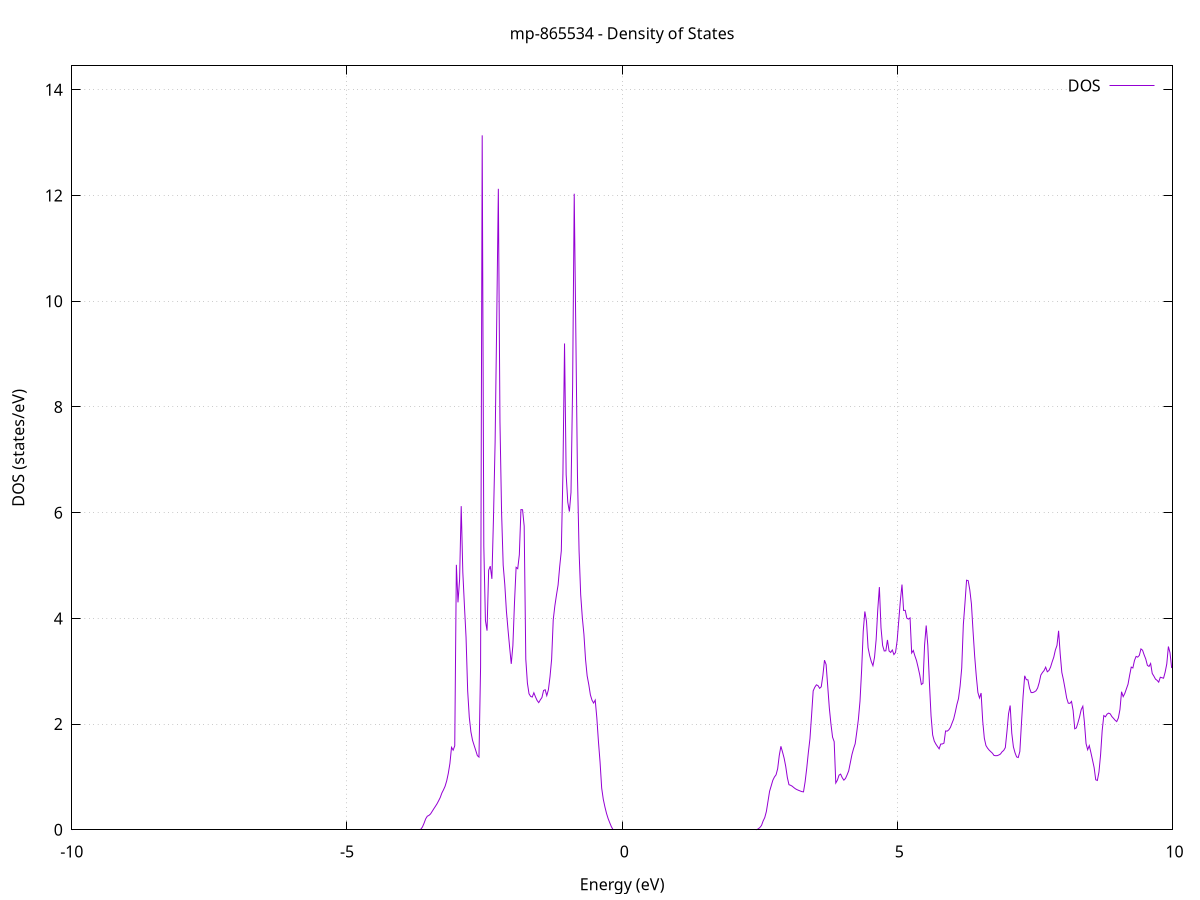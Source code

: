 set title 'mp-865534 - Density of States'
set xlabel 'Energy (eV)'
set ylabel 'DOS (states/eV)'
set grid
set xrange [-10:10]
set yrange [0:14.454]
set xzeroaxis lt -1
set terminal png size 800,600
set output 'mp-865534_dos_gnuplot.png'
plot '-' using 1:2 with lines title 'DOS'
-43.262300 0.000000
-43.233000 0.000000
-43.203600 0.000000
-43.174300 0.000000
-43.145000 0.000000
-43.115600 0.000000
-43.086300 0.000000
-43.056900 0.000000
-43.027600 0.000000
-42.998300 0.000000
-42.968900 0.000000
-42.939600 0.000000
-42.910300 0.000000
-42.880900 0.000000
-42.851600 0.000000
-42.822300 0.000000
-42.792900 0.000000
-42.763600 0.000000
-42.734200 0.000000
-42.704900 0.000000
-42.675600 0.000000
-42.646200 0.000000
-42.616900 0.000000
-42.587600 0.000000
-42.558200 0.000000
-42.528900 0.000000
-42.499500 0.000000
-42.470200 0.000000
-42.440900 0.000000
-42.411500 0.000000
-42.382200 0.000000
-42.352900 0.000000
-42.323500 0.000000
-42.294200 0.000000
-42.264900 0.000000
-42.235500 0.000000
-42.206200 0.000000
-42.176800 0.000000
-42.147500 0.000000
-42.118200 0.000000
-42.088800 0.000000
-42.059500 0.000000
-42.030200 0.000000
-42.000800 0.000000
-41.971500 0.000000
-41.942100 0.000000
-41.912800 0.000000
-41.883500 0.000000
-41.854100 0.000000
-41.824800 0.000000
-41.795500 0.000000
-41.766100 0.000000
-41.736800 0.000000
-41.707500 0.000000
-41.678100 0.000000
-41.648800 0.000000
-41.619400 0.000000
-41.590100 0.000000
-41.560800 0.000000
-41.531400 0.000000
-41.502100 0.000000
-41.472800 0.000000
-41.443400 0.000000
-41.414100 0.000000
-41.384800 0.000000
-41.355400 0.000000
-41.326100 0.000000
-41.296700 0.000000
-41.267400 0.000000
-41.238100 0.000000
-41.208700 0.000000
-41.179400 0.000000
-41.150100 0.000000
-41.120700 0.000000
-41.091400 0.000000
-41.062000 0.000000
-41.032700 0.000000
-41.003400 0.000000
-40.974000 0.000000
-40.944700 0.000000
-40.915400 0.000000
-40.886000 0.000000
-40.856700 0.000000
-40.827400 0.000000
-40.798000 0.000000
-40.768700 0.000000
-40.739300 0.000000
-40.710000 0.000000
-40.680700 0.000000
-40.651300 0.000000
-40.622000 0.000000
-40.592700 121.526800
-40.563300 0.000000
-40.534000 0.000000
-40.504600 0.000000
-40.475300 0.000000
-40.446000 0.000000
-40.416600 0.000000
-40.387300 0.000000
-40.358000 0.000000
-40.328600 0.000000
-40.299300 0.000000
-40.270000 0.000000
-40.240600 0.000000
-40.211300 0.000000
-40.181900 0.000000
-40.152600 0.000000
-40.123300 0.000000
-40.093900 0.000000
-40.064600 0.000000
-40.035300 0.000000
-40.005900 0.000000
-39.976600 0.000000
-39.947200 0.000000
-39.917900 0.000000
-39.888600 0.000000
-39.859200 0.000000
-39.829900 0.000000
-39.800600 0.000000
-39.771200 0.000000
-39.741900 0.000000
-39.712600 0.000000
-39.683200 0.000000
-39.653900 0.000000
-39.624500 0.000000
-39.595200 0.000000
-39.565900 0.000000
-39.536500 0.000000
-39.507200 0.000000
-39.477900 0.000000
-39.448500 0.000000
-39.419200 0.000000
-39.389800 0.000000
-39.360500 0.000000
-39.331200 0.000000
-39.301800 0.000000
-39.272500 0.000000
-39.243200 0.000000
-39.213800 0.000000
-39.184500 0.000000
-39.155200 0.000000
-39.125800 0.000000
-39.096500 0.000000
-39.067100 0.000000
-39.037800 0.000000
-39.008500 0.000000
-38.979100 0.000000
-38.949800 0.000000
-38.920500 0.000000
-38.891100 0.000000
-38.861800 0.000000
-38.832400 0.000000
-38.803100 0.000000
-38.773800 0.000000
-38.744400 0.000000
-38.715100 0.000000
-38.685800 0.000000
-38.656400 0.000000
-38.627100 0.000000
-38.597800 0.000000
-38.568400 0.000000
-38.539100 0.000000
-38.509700 0.000000
-38.480400 0.000000
-38.451100 0.000000
-38.421700 0.000000
-38.392400 0.000000
-38.363100 0.000000
-38.333700 0.000000
-38.304400 0.000000
-38.275000 0.000000
-38.245700 0.000000
-38.216400 0.000000
-38.187000 0.000000
-38.157700 0.000000
-38.128400 0.000000
-38.099000 0.000000
-38.069700 0.000000
-38.040400 0.000000
-38.011000 0.000000
-37.981700 0.000000
-37.952300 0.000000
-37.923000 0.000000
-37.893700 0.000000
-37.864300 0.000000
-37.835000 0.000000
-37.805700 0.000000
-37.776300 0.000000
-37.747000 0.000000
-37.717700 0.000000
-37.688300 0.000000
-37.659000 0.000000
-37.629600 0.000000
-37.600300 0.000000
-37.571000 0.000000
-37.541600 0.000000
-37.512300 0.000000
-37.483000 0.000000
-37.453600 0.000000
-37.424300 0.000000
-37.394900 0.000000
-37.365600 0.000000
-37.336300 0.000000
-37.306900 0.000000
-37.277600 0.000000
-37.248300 0.000000
-37.218900 0.000000
-37.189600 0.000000
-37.160300 0.000000
-37.130900 0.000000
-37.101600 0.000000
-37.072200 0.000000
-37.042900 0.000000
-37.013600 0.000000
-36.984200 0.000000
-36.954900 0.000000
-36.925600 0.000000
-36.896200 0.000000
-36.866900 0.000000
-36.837500 0.000000
-36.808200 0.000000
-36.778900 0.000000
-36.749500 0.000000
-36.720200 0.000000
-36.690900 0.000000
-36.661500 0.000000
-36.632200 0.000000
-36.602900 0.000000
-36.573500 0.000000
-36.544200 0.000000
-36.514800 0.000000
-36.485500 0.000000
-36.456200 0.000000
-36.426800 0.000000
-36.397500 0.000000
-36.368200 0.000000
-36.338800 0.000000
-36.309500 0.000000
-36.280100 0.000000
-36.250800 0.000000
-36.221500 0.000000
-36.192100 0.000000
-36.162800 0.000000
-36.133500 0.000000
-36.104100 0.000000
-36.074800 0.000000
-36.045500 0.000000
-36.016100 0.000000
-35.986800 0.000000
-35.957400 0.000000
-35.928100 0.000000
-35.898800 0.000000
-35.869400 0.000000
-35.840100 0.000000
-35.810800 0.000000
-35.781400 0.000000
-35.752100 0.000000
-35.722700 0.000000
-35.693400 0.000000
-35.664100 0.000000
-35.634700 0.000000
-35.605400 0.000000
-35.576100 0.000000
-35.546700 0.000000
-35.517400 0.000000
-35.488100 0.000000
-35.458700 0.000000
-35.429400 0.000000
-35.400000 0.000000
-35.370700 0.000000
-35.341400 0.000000
-35.312000 0.000000
-35.282700 0.000000
-35.253400 0.000000
-35.224000 0.000000
-35.194700 0.000000
-35.165300 0.000000
-35.136000 0.000000
-35.106700 0.000000
-35.077300 0.000000
-35.048000 0.000000
-35.018700 0.000000
-34.989300 0.000000
-34.960000 0.000000
-34.930700 0.000000
-34.901300 0.000000
-34.872000 0.000000
-34.842600 0.000000
-34.813300 0.000000
-34.784000 0.000000
-34.754600 0.000000
-34.725300 0.000000
-34.696000 0.000000
-34.666600 0.000000
-34.637300 0.000000
-34.608000 0.000000
-34.578600 0.000000
-34.549300 0.000000
-34.519900 0.000000
-34.490600 0.000000
-34.461300 0.000000
-34.431900 0.000000
-34.402600 0.000000
-34.373300 0.000000
-34.343900 0.000000
-34.314600 0.000000
-34.285200 0.000000
-34.255900 0.000000
-34.226600 0.000000
-34.197200 0.000000
-34.167900 0.000000
-34.138600 0.000000
-34.109200 0.000000
-34.079900 0.000000
-34.050600 0.000000
-34.021200 0.000000
-33.991900 0.000000
-33.962500 0.000000
-33.933200 0.000000
-33.903900 0.000000
-33.874500 0.000000
-33.845200 0.000000
-33.815900 0.000000
-33.786500 0.000000
-33.757200 0.000000
-33.727800 0.000000
-33.698500 0.000000
-33.669200 0.000000
-33.639800 0.000000
-33.610500 0.000000
-33.581200 0.000000
-33.551800 0.000000
-33.522500 0.000000
-33.493200 0.000000
-33.463800 0.000000
-33.434500 0.000000
-33.405100 0.000000
-33.375800 0.000000
-33.346500 0.000000
-33.317100 0.000000
-33.287800 0.000000
-33.258500 0.000000
-33.229100 0.000000
-33.199800 0.000000
-33.170400 0.000000
-33.141100 0.000000
-33.111800 0.000000
-33.082400 0.000000
-33.053100 0.000000
-33.023800 0.000000
-32.994400 0.000000
-32.965100 0.000000
-32.935800 0.000000
-32.906400 0.000000
-32.877100 0.000000
-32.847700 0.000000
-32.818400 0.000000
-32.789100 0.000000
-32.759700 0.000000
-32.730400 0.000000
-32.701100 0.000000
-32.671700 0.000000
-32.642400 0.000000
-32.613000 0.000000
-32.583700 0.000000
-32.554400 0.000000
-32.525000 0.000000
-32.495700 0.000000
-32.466400 0.000000
-32.437000 0.000000
-32.407700 0.000000
-32.378400 0.000000
-32.349000 0.000000
-32.319700 0.000000
-32.290300 0.000000
-32.261000 0.000000
-32.231700 0.000000
-32.202300 0.000000
-32.173000 0.000000
-32.143700 0.000000
-32.114300 0.000000
-32.085000 0.000000
-32.055600 0.000000
-32.026300 0.000000
-31.997000 0.000000
-31.967600 0.000000
-31.938300 0.000000
-31.909000 0.000000
-31.879600 0.000000
-31.850300 0.000000
-31.821000 0.000000
-31.791600 0.000000
-31.762300 0.000000
-31.732900 0.000000
-31.703600 0.000000
-31.674300 0.000000
-31.644900 0.000000
-31.615600 0.000000
-31.586300 0.000000
-31.556900 0.000000
-31.527600 0.000000
-31.498200 0.000000
-31.468900 0.000000
-31.439600 0.000000
-31.410200 0.000000
-31.380900 0.000000
-31.351600 0.000000
-31.322200 0.000000
-31.292900 0.000000
-31.263600 0.000000
-31.234200 0.000000
-31.204900 0.000000
-31.175500 0.000000
-31.146200 0.000000
-31.116900 0.000000
-31.087500 0.000000
-31.058200 0.000000
-31.028900 0.000000
-30.999500 0.000000
-30.970200 0.000000
-30.940900 0.000000
-30.911500 0.000000
-30.882200 0.000000
-30.852800 0.000000
-30.823500 0.000000
-30.794200 0.000000
-30.764800 0.000000
-30.735500 0.000000
-30.706200 0.000000
-30.676800 0.000000
-30.647500 0.000000
-30.618100 0.000000
-30.588800 0.000000
-30.559500 0.000000
-30.530100 0.000000
-30.500800 0.000000
-30.471500 0.000000
-30.442100 0.000000
-30.412800 0.000000
-30.383500 0.000000
-30.354100 0.000000
-30.324800 0.000000
-30.295400 0.000000
-30.266100 0.000000
-30.236800 0.000000
-30.207400 0.000000
-30.178100 0.000000
-30.148800 0.000000
-30.119400 0.000000
-30.090100 0.000000
-30.060700 0.000000
-30.031400 0.000000
-30.002100 0.000000
-29.972700 0.000000
-29.943400 0.000000
-29.914100 0.000000
-29.884700 0.000000
-29.855400 0.000000
-29.826100 0.000000
-29.796700 0.000000
-29.767400 0.000000
-29.738000 0.000000
-29.708700 0.000000
-29.679400 0.000000
-29.650000 0.000000
-29.620700 0.000000
-29.591400 0.000000
-29.562000 0.000000
-29.532700 0.000000
-29.503300 0.000000
-29.474000 0.000000
-29.444700 0.000000
-29.415300 0.000000
-29.386000 0.000000
-29.356700 0.000000
-29.327300 0.000000
-29.298000 0.000000
-29.268700 0.000000
-29.239300 0.000000
-29.210000 0.000000
-29.180600 0.000000
-29.151300 0.000000
-29.122000 0.000000
-29.092600 0.000000
-29.063300 0.000000
-29.034000 0.000000
-29.004600 0.000000
-28.975300 0.000000
-28.945900 0.000000
-28.916600 0.000000
-28.887300 0.000000
-28.857900 0.000000
-28.828600 0.000000
-28.799300 0.000000
-28.769900 0.000000
-28.740600 0.000000
-28.711300 0.000000
-28.681900 0.000000
-28.652600 0.000000
-28.623200 0.000000
-28.593900 0.000000
-28.564600 0.000000
-28.535200 0.000000
-28.505900 0.000000
-28.476600 0.000000
-28.447200 0.000000
-28.417900 0.000000
-28.388500 0.000000
-28.359200 0.000000
-28.329900 0.000000
-28.300500 0.000000
-28.271200 0.000000
-28.241900 0.000000
-28.212500 0.000000
-28.183200 0.000000
-28.153900 0.000000
-28.124500 0.000000
-28.095200 0.000000
-28.065800 0.000000
-28.036500 0.000000
-28.007200 0.000000
-27.977800 0.000000
-27.948500 0.000000
-27.919200 0.000000
-27.889800 0.000000
-27.860500 0.000000
-27.831200 0.000000
-27.801800 0.000000
-27.772500 0.000000
-27.743100 0.000000
-27.713800 0.000000
-27.684500 0.000000
-27.655100 0.000000
-27.625800 0.000000
-27.596500 0.000000
-27.567100 0.000000
-27.537800 0.000000
-27.508400 0.000000
-27.479100 0.000000
-27.449800 0.000000
-27.420400 0.000000
-27.391100 0.000000
-27.361800 0.000000
-27.332400 0.000000
-27.303100 0.000000
-27.273800 0.000000
-27.244400 0.000000
-27.215100 0.000000
-27.185700 0.000000
-27.156400 0.000000
-27.127100 0.000000
-27.097700 0.000000
-27.068400 0.000000
-27.039100 0.000000
-27.009700 0.000000
-26.980400 0.000000
-26.951000 0.000000
-26.921700 0.000000
-26.892400 0.000000
-26.863000 0.000000
-26.833700 0.000000
-26.804400 0.000000
-26.775000 0.000000
-26.745700 0.000000
-26.716400 0.000000
-26.687000 0.000000
-26.657700 0.000000
-26.628300 0.000000
-26.599000 0.000000
-26.569700 0.000000
-26.540300 0.000000
-26.511000 0.000000
-26.481700 0.000000
-26.452300 0.000000
-26.423000 0.000000
-26.393600 0.000000
-26.364300 0.000000
-26.335000 0.000000
-26.305600 0.000000
-26.276300 0.000000
-26.247000 0.000000
-26.217600 0.000000
-26.188300 0.000000
-26.159000 0.000000
-26.129600 0.000000
-26.100300 0.000000
-26.070900 0.000000
-26.041600 0.000000
-26.012300 0.000000
-25.982900 0.000000
-25.953600 0.000000
-25.924300 0.000000
-25.894900 0.000000
-25.865600 0.000000
-25.836200 0.000000
-25.806900 0.000000
-25.777600 0.000000
-25.748200 0.000000
-25.718900 0.000000
-25.689600 0.000000
-25.660200 0.000000
-25.630900 0.000000
-25.601600 0.000000
-25.572200 0.000000
-25.542900 0.000000
-25.513500 0.000000
-25.484200 0.000000
-25.454900 0.000000
-25.425500 0.000000
-25.396200 0.000000
-25.366900 0.000000
-25.337500 0.000000
-25.308200 0.000000
-25.278800 0.000000
-25.249500 0.000000
-25.220200 0.000000
-25.190800 0.000000
-25.161500 0.000000
-25.132200 0.000000
-25.102800 0.000000
-25.073500 0.000000
-25.044200 0.000000
-25.014800 0.000000
-24.985500 0.000000
-24.956100 0.000000
-24.926800 0.000000
-24.897500 0.000000
-24.868100 0.000000
-24.838800 0.000000
-24.809500 0.000000
-24.780100 0.000000
-24.750800 0.000000
-24.721400 0.000000
-24.692100 0.000000
-24.662800 0.000000
-24.633400 0.000000
-24.604100 0.000000
-24.574800 0.000000
-24.545400 0.000000
-24.516100 0.000000
-24.486800 0.000000
-24.457400 0.000000
-24.428100 0.000000
-24.398700 0.000000
-24.369400 0.000000
-24.340100 0.000000
-24.310700 0.000000
-24.281400 0.000000
-24.252100 0.000000
-24.222700 0.000000
-24.193400 0.000000
-24.164100 0.000000
-24.134700 0.000000
-24.105400 0.000000
-24.076000 0.000000
-24.046700 0.000000
-24.017400 0.000000
-23.988000 0.000000
-23.958700 0.000000
-23.929400 0.000000
-23.900000 0.000000
-23.870700 0.000000
-23.841300 0.000000
-23.812000 0.000000
-23.782700 0.000000
-23.753300 0.000000
-23.724000 0.000000
-23.694700 0.000000
-23.665300 0.000000
-23.636000 0.000000
-23.606700 0.000000
-23.577300 0.000000
-23.548000 0.000000
-23.518600 0.000000
-23.489300 0.000000
-23.460000 0.000000
-23.430600 0.000000
-23.401300 0.000000
-23.372000 0.000000
-23.342600 0.000000
-23.313300 0.000000
-23.283900 0.000000
-23.254600 0.000000
-23.225300 0.000000
-23.195900 0.000000
-23.166600 0.000000
-23.137300 0.000000
-23.107900 0.000000
-23.078600 0.000000
-23.049300 0.000000
-23.019900 0.000000
-22.990600 0.000000
-22.961200 0.000000
-22.931900 0.000000
-22.902600 0.000000
-22.873200 0.000000
-22.843900 0.000000
-22.814600 0.000000
-22.785200 0.000000
-22.755900 0.000000
-22.726500 0.000000
-22.697200 0.000000
-22.667900 0.000000
-22.638500 0.000000
-22.609200 0.000000
-22.579900 0.000000
-22.550500 0.000000
-22.521200 0.000000
-22.491900 0.000000
-22.462500 0.000000
-22.433200 0.000000
-22.403800 0.000000
-22.374500 0.000000
-22.345200 0.000000
-22.315800 0.000000
-22.286500 0.000000
-22.257200 0.000000
-22.227800 0.000000
-22.198500 0.000000
-22.169100 0.000000
-22.139800 0.000000
-22.110500 0.000000
-22.081100 0.000000
-22.051800 0.000000
-22.022500 0.000000
-21.993100 0.000000
-21.963800 0.000000
-21.934500 0.000000
-21.905100 0.000000
-21.875800 0.000000
-21.846400 0.000000
-21.817100 0.000000
-21.787800 0.000000
-21.758400 0.000000
-21.729100 0.000000
-21.699800 0.000000
-21.670400 0.000000
-21.641100 0.000000
-21.611700 0.000000
-21.582400 0.000000
-21.553100 0.000000
-21.523700 0.000000
-21.494400 0.000000
-21.465100 0.000000
-21.435700 0.000000
-21.406400 0.000000
-21.377100 0.000000
-21.347700 0.000000
-21.318400 0.000000
-21.289000 0.000000
-21.259700 0.000000
-21.230400 0.000000
-21.201000 0.000000
-21.171700 0.000000
-21.142400 0.000000
-21.113000 0.000000
-21.083700 0.000000
-21.054300 0.000000
-21.025000 0.000000
-20.995700 0.000000
-20.966300 0.000000
-20.937000 0.000000
-20.907700 0.000000
-20.878300 74.607200
-20.849000 0.000000
-20.819700 0.000000
-20.790300 0.000000
-20.761000 0.000000
-20.731600 28.051600
-20.702300 33.209500
-20.673000 5.902500
-20.643600 5.902600
-20.614300 4.792500
-20.585000 4.792600
-20.555600 4.997900
-20.526300 4.997900
-20.497000 6.943000
-20.467600 6.942900
-20.438300 0.000000
-20.408900 0.000000
-20.379600 0.000000
-20.350300 0.000000
-20.320900 0.000000
-20.291600 0.000000
-20.262300 0.000000
-20.232900 0.000000
-20.203600 0.000000
-20.174200 0.000000
-20.144900 0.000000
-20.115600 0.000000
-20.086200 0.000000
-20.056900 0.000000
-20.027600 0.000000
-19.998200 0.000000
-19.968900 0.000000
-19.939600 0.000000
-19.910200 0.000000
-19.880900 0.000000
-19.851500 0.000000
-19.822200 0.000000
-19.792900 0.000000
-19.763500 0.000000
-19.734200 0.000000
-19.704900 0.000000
-19.675500 0.000000
-19.646200 0.000000
-19.616800 0.000000
-19.587500 0.000000
-19.558200 0.000000
-19.528800 0.000000
-19.499500 0.000000
-19.470200 0.000000
-19.440800 0.000000
-19.411500 0.000000
-19.382200 0.000000
-19.352800 0.000000
-19.323500 0.000000
-19.294100 0.000000
-19.264800 0.000000
-19.235500 0.000000
-19.206100 0.000000
-19.176800 0.000000
-19.147500 0.000000
-19.118100 0.000000
-19.088800 0.000000
-19.059400 0.000000
-19.030100 0.000000
-19.000800 0.000000
-18.971400 0.000000
-18.942100 0.000000
-18.912800 0.000000
-18.883400 0.000000
-18.854100 0.000000
-18.824800 0.000000
-18.795400 0.000000
-18.766100 0.000000
-18.736700 0.000000
-18.707400 0.000000
-18.678100 0.000000
-18.648700 0.000000
-18.619400 0.000000
-18.590100 0.000000
-18.560700 0.000000
-18.531400 0.000000
-18.502000 0.000000
-18.472700 0.000000
-18.443400 0.000000
-18.414000 0.000000
-18.384700 0.000000
-18.355400 0.000000
-18.326000 0.000000
-18.296700 0.000000
-18.267400 0.000000
-18.238000 0.000000
-18.208700 0.000000
-18.179300 0.000000
-18.150000 0.000000
-18.120700 0.000000
-18.091300 0.000000
-18.062000 0.000000
-18.032700 0.000000
-18.003300 0.000000
-17.974000 0.000000
-17.944600 0.000000
-17.915300 0.000000
-17.886000 0.000000
-17.856600 0.000000
-17.827300 0.000000
-17.798000 0.000000
-17.768600 0.000000
-17.739300 0.000000
-17.710000 0.000000
-17.680600 0.000000
-17.651300 0.000000
-17.621900 0.000000
-17.592600 0.000000
-17.563300 0.000000
-17.533900 0.000000
-17.504600 0.000000
-17.475300 0.000000
-17.445900 0.000000
-17.416600 0.000000
-17.387300 0.000000
-17.357900 0.000000
-17.328600 0.000000
-17.299200 0.000000
-17.269900 0.000000
-17.240600 0.000000
-17.211200 0.000000
-17.181900 0.000000
-17.152600 0.000000
-17.123200 0.000000
-17.093900 0.000000
-17.064500 0.000000
-17.035200 0.000000
-17.005900 0.000000
-16.976500 0.000000
-16.947200 0.000000
-16.917900 0.000000
-16.888500 0.000000
-16.859200 0.000000
-16.829900 0.000000
-16.800500 0.000000
-16.771200 0.000000
-16.741800 0.000000
-16.712500 0.000000
-16.683200 0.000000
-16.653800 0.000000
-16.624500 0.000000
-16.595200 0.000000
-16.565800 0.000000
-16.536500 0.000000
-16.507100 0.000000
-16.477800 0.000000
-16.448500 0.000000
-16.419100 0.000000
-16.389800 0.000000
-16.360500 0.000000
-16.331100 0.000000
-16.301800 0.000000
-16.272500 0.000000
-16.243100 0.000000
-16.213800 0.000000
-16.184400 0.000000
-16.155100 0.000000
-16.125800 0.000000
-16.096400 0.000000
-16.067100 0.000000
-16.037800 0.000000
-16.008400 0.000000
-15.979100 0.000000
-15.949700 0.000000
-15.920400 0.000000
-15.891100 0.000000
-15.861700 0.000000
-15.832400 0.000000
-15.803100 0.000000
-15.773700 0.000000
-15.744400 0.000000
-15.715100 0.000000
-15.685700 0.000000
-15.656400 0.000000
-15.627000 0.000000
-15.597700 0.000000
-15.568400 0.000000
-15.539000 0.000000
-15.509700 0.000000
-15.480400 0.000000
-15.451000 0.000000
-15.421700 0.000000
-15.392300 0.000000
-15.363000 0.000000
-15.333700 0.000000
-15.304300 0.000000
-15.275000 0.000000
-15.245700 0.000000
-15.216300 0.000000
-15.187000 0.000000
-15.157700 0.000000
-15.128300 0.000000
-15.099000 0.000000
-15.069600 0.000000
-15.040300 0.000000
-15.011000 0.000000
-14.981600 0.000000
-14.952300 0.000000
-14.923000 0.000000
-14.893600 0.000000
-14.864300 0.000000
-14.834900 0.000000
-14.805600 0.000000
-14.776300 0.000000
-14.746900 0.000000
-14.717600 0.000000
-14.688300 0.000000
-14.658900 0.000000
-14.629600 0.000000
-14.600300 0.000000
-14.570900 0.000000
-14.541600 0.000000
-14.512200 0.000000
-14.482900 0.000000
-14.453600 0.000000
-14.424200 0.000000
-14.394900 0.000000
-14.365600 0.000000
-14.336200 0.000000
-14.306900 0.000000
-14.277500 0.000000
-14.248200 0.000000
-14.218900 0.000000
-14.189500 0.000000
-14.160200 0.000000
-14.130900 0.000000
-14.101500 0.000000
-14.072200 0.000000
-14.042900 0.000000
-14.013500 0.000000
-13.984200 0.000000
-13.954800 0.000000
-13.925500 0.000000
-13.896200 0.000000
-13.866800 0.000000
-13.837500 0.000000
-13.808200 0.000000
-13.778800 0.000000
-13.749500 0.000000
-13.720200 0.000000
-13.690800 0.023100
-13.661500 0.682400
-13.632100 0.950700
-13.602800 1.465500
-13.573500 1.931500
-13.544100 2.631800
-13.514800 3.891900
-13.485500 3.909700
-13.456100 4.026600
-13.426800 4.357600
-13.397400 4.753500
-13.368100 5.483800
-13.338800 5.412000
-13.309400 19.477300
-13.280100 29.177700
-13.250800 16.797600
-13.221400 7.354600
-13.192100 6.683800
-13.162800 7.441100
-13.133400 6.777100
-13.104100 0.000000
-13.074700 0.000000
-13.045400 0.000000
-13.016100 0.000000
-12.986700 0.000000
-12.957400 0.000000
-12.928100 0.000000
-12.898700 0.000000
-12.869400 0.000000
-12.840000 0.000000
-12.810700 0.000000
-12.781400 0.000000
-12.752000 0.000000
-12.722700 0.000000
-12.693400 0.000000
-12.664000 0.000000
-12.634700 0.000000
-12.605400 0.000000
-12.576000 0.000000
-12.546700 0.000000
-12.517300 0.000000
-12.488000 0.000000
-12.458700 0.000000
-12.429300 0.000000
-12.400000 0.000000
-12.370700 0.000000
-12.341300 0.000000
-12.312000 0.000000
-12.282600 0.000000
-12.253300 0.000000
-12.224000 0.000000
-12.194600 0.000000
-12.165300 0.000000
-12.136000 0.000000
-12.106600 0.000000
-12.077300 0.000000
-12.048000 0.000000
-12.018600 0.000000
-11.989300 0.000000
-11.959900 0.000000
-11.930600 0.000000
-11.901300 0.000000
-11.871900 0.000000
-11.842600 0.000000
-11.813300 0.000000
-11.783900 0.000000
-11.754600 0.000000
-11.725200 0.000000
-11.695900 0.000000
-11.666600 0.000000
-11.637200 0.000000
-11.607900 0.000000
-11.578600 0.000000
-11.549200 0.000000
-11.519900 0.000000
-11.490600 0.000000
-11.461200 0.000000
-11.431900 0.000000
-11.402500 0.000000
-11.373200 0.000000
-11.343900 0.000000
-11.314500 0.000000
-11.285200 0.000000
-11.255900 0.000000
-11.226500 0.000000
-11.197200 0.000000
-11.167800 0.000000
-11.138500 0.000000
-11.109200 0.000000
-11.079800 0.000000
-11.050500 0.000000
-11.021200 0.000000
-10.991800 0.000000
-10.962500 0.000000
-10.933200 0.000000
-10.903800 0.000000
-10.874500 0.000000
-10.845100 0.000000
-10.815800 0.000000
-10.786500 0.000000
-10.757100 0.000000
-10.727800 0.000000
-10.698500 0.000000
-10.669100 0.000000
-10.639800 0.000000
-10.610400 0.000000
-10.581100 0.000000
-10.551800 0.000000
-10.522400 0.000000
-10.493100 0.000000
-10.463800 0.000000
-10.434400 0.000000
-10.405100 0.000000
-10.375800 0.000000
-10.346400 0.000000
-10.317100 0.000000
-10.287700 0.000000
-10.258400 0.000000
-10.229100 0.000000
-10.199700 0.000000
-10.170400 0.000000
-10.141100 0.000000
-10.111700 0.000000
-10.082400 0.000000
-10.053100 0.000000
-10.023700 0.000000
-9.994400 0.000000
-9.965000 0.000000
-9.935700 0.000000
-9.906400 0.000000
-9.877000 0.000000
-9.847700 0.000000
-9.818400 0.000000
-9.789000 0.000000
-9.759700 0.000000
-9.730300 0.000000
-9.701000 0.000000
-9.671700 0.000000
-9.642300 0.000000
-9.613000 0.000000
-9.583700 0.000000
-9.554300 0.000000
-9.525000 0.000000
-9.495700 0.000000
-9.466300 0.000000
-9.437000 0.000000
-9.407600 0.000000
-9.378300 0.000000
-9.349000 0.000000
-9.319600 0.000000
-9.290300 0.000000
-9.261000 0.000000
-9.231600 0.000000
-9.202300 0.000000
-9.172900 0.000000
-9.143600 0.000000
-9.114300 0.000000
-9.084900 0.000000
-9.055600 0.000000
-9.026300 0.000000
-8.996900 0.000000
-8.967600 0.000000
-8.938300 0.000000
-8.908900 0.000000
-8.879600 0.000000
-8.850200 0.000000
-8.820900 0.000000
-8.791600 0.000000
-8.762200 0.000000
-8.732900 0.000000
-8.703600 0.000000
-8.674200 0.000000
-8.644900 0.000000
-8.615500 0.000000
-8.586200 0.000000
-8.556900 0.000000
-8.527500 0.000000
-8.498200 0.000000
-8.468900 0.000000
-8.439500 0.000000
-8.410200 0.000000
-8.380900 0.000000
-8.351500 0.000000
-8.322200 0.000000
-8.292800 0.000000
-8.263500 0.000000
-8.234200 0.000000
-8.204800 0.000000
-8.175500 0.000000
-8.146200 0.000000
-8.116800 0.000000
-8.087500 0.000000
-8.058100 0.000000
-8.028800 0.000000
-7.999500 0.000000
-7.970100 0.000000
-7.940800 0.000000
-7.911500 0.000000
-7.882100 0.000000
-7.852800 0.000000
-7.823500 0.000000
-7.794100 0.000000
-7.764800 0.000000
-7.735400 0.000000
-7.706100 0.000000
-7.676800 0.000000
-7.647400 0.000000
-7.618100 0.000000
-7.588800 0.000000
-7.559400 0.000000
-7.530100 0.000000
-7.500700 0.000000
-7.471400 0.000000
-7.442100 0.000000
-7.412700 0.000000
-7.383400 0.000000
-7.354100 0.000000
-7.324700 0.000000
-7.295400 0.000000
-7.266100 0.000000
-7.236700 0.000000
-7.207400 0.000000
-7.178000 0.000000
-7.148700 0.000000
-7.119400 0.000000
-7.090000 0.000000
-7.060700 0.000000
-7.031400 0.000000
-7.002000 0.000000
-6.972700 0.000000
-6.943400 0.000000
-6.914000 0.000000
-6.884700 0.000000
-6.855300 0.000000
-6.826000 0.000000
-6.796700 0.000000
-6.767300 0.000000
-6.738000 0.000000
-6.708700 0.000000
-6.679300 0.000000
-6.650000 0.000000
-6.620600 0.000000
-6.591300 0.000000
-6.562000 0.000000
-6.532600 0.000000
-6.503300 0.000000
-6.474000 0.000000
-6.444600 0.000000
-6.415300 0.000000
-6.386000 0.000000
-6.356600 0.000000
-6.327300 0.000000
-6.297900 0.000000
-6.268600 0.000000
-6.239300 0.000000
-6.209900 0.000000
-6.180600 0.000000
-6.151300 0.000000
-6.121900 0.000000
-6.092600 0.000000
-6.063200 0.000000
-6.033900 0.000000
-6.004600 0.000000
-5.975200 0.000000
-5.945900 0.000000
-5.916600 0.000000
-5.887200 0.000000
-5.857900 0.000000
-5.828600 0.000000
-5.799200 0.000000
-5.769900 0.000000
-5.740500 0.000000
-5.711200 0.000000
-5.681900 0.000000
-5.652500 0.000000
-5.623200 0.000000
-5.593900 0.000000
-5.564500 0.000000
-5.535200 0.000000
-5.505800 0.000000
-5.476500 0.000000
-5.447200 0.000000
-5.417800 0.000000
-5.388500 0.000000
-5.359200 0.000000
-5.329800 0.000000
-5.300500 0.000000
-5.271200 0.000000
-5.241800 0.000000
-5.212500 0.000000
-5.183100 0.000000
-5.153800 0.000000
-5.124500 0.000000
-5.095100 0.000000
-5.065800 0.000000
-5.036500 0.000000
-5.007100 0.000000
-4.977800 0.000000
-4.948400 0.000000
-4.919100 0.000000
-4.889800 0.000000
-4.860400 0.000000
-4.831100 0.000000
-4.801800 0.000000
-4.772400 0.000000
-4.743100 0.000000
-4.713800 0.000000
-4.684400 0.000000
-4.655100 0.000000
-4.625700 0.000000
-4.596400 0.000000
-4.567100 0.000000
-4.537700 0.000000
-4.508400 0.000000
-4.479100 0.000000
-4.449700 0.000000
-4.420400 0.000000
-4.391000 0.000000
-4.361700 0.000000
-4.332400 0.000000
-4.303000 0.000000
-4.273700 0.000000
-4.244400 0.000000
-4.215000 0.000000
-4.185700 0.000000
-4.156400 0.000000
-4.127000 0.000000
-4.097700 0.000000
-4.068300 0.000000
-4.039000 0.000000
-4.009700 0.000000
-3.980300 0.000000
-3.951000 0.000000
-3.921700 0.000000
-3.892300 0.000000
-3.863000 0.000000
-3.833600 0.000000
-3.804300 0.000000
-3.775000 0.000000
-3.745600 0.000000
-3.716300 0.000000
-3.687000 0.000000
-3.657600 0.009800
-3.628300 0.053700
-3.599000 0.124900
-3.569600 0.207500
-3.540300 0.256900
-3.510900 0.271900
-3.481600 0.299400
-3.452300 0.347600
-3.422900 0.396400
-3.393600 0.442700
-3.364300 0.490600
-3.334900 0.548500
-3.305600 0.610000
-3.276300 0.694100
-3.246900 0.754500
-3.217600 0.822300
-3.188200 0.924300
-3.158900 1.066800
-3.129600 1.254300
-3.100200 1.559900
-3.070900 1.506800
-3.041600 1.588800
-3.012200 5.013500
-2.982900 4.303100
-2.953500 4.737400
-2.924200 6.123600
-2.894900 4.871300
-2.865500 4.234500
-2.836200 3.639800
-2.806900 2.629700
-2.777500 2.130800
-2.748200 1.853500
-2.718900 1.695200
-2.689500 1.597200
-2.660200 1.502500
-2.630800 1.403100
-2.601500 1.375800
-2.572200 3.079800
-2.542800 13.139700
-2.513500 5.366700
-2.484200 3.959600
-2.454800 3.767600
-2.425500 4.912400
-2.396100 4.988100
-2.366800 4.747600
-2.337500 5.914700
-2.308100 7.336700
-2.278800 9.640400
-2.249500 12.127800
-2.220100 7.724100
-2.190800 6.009200
-2.161500 5.006800
-2.132100 4.637900
-2.102800 4.135100
-2.073400 3.781600
-2.044100 3.450400
-2.014800 3.139400
-1.985400 3.483900
-1.956100 4.295800
-1.926800 4.965600
-1.897400 4.940400
-1.868100 5.202700
-1.838700 6.058600
-1.809400 6.055400
-1.780100 5.746600
-1.750700 3.228400
-1.721400 2.774500
-1.692100 2.572900
-1.662700 2.523300
-1.633400 2.511600
-1.604100 2.592300
-1.574700 2.514700
-1.545400 2.447500
-1.516000 2.406000
-1.486700 2.457800
-1.457400 2.502700
-1.428000 2.635300
-1.398700 2.649900
-1.369400 2.538200
-1.340000 2.649200
-1.310700 2.896700
-1.281300 3.227600
-1.252000 3.973400
-1.222700 4.236900
-1.193300 4.442700
-1.164000 4.630600
-1.134700 4.979800
-1.105300 5.276900
-1.076000 6.747500
-1.046700 9.201200
-1.017300 6.719000
-0.988000 6.198600
-0.958600 6.021700
-0.929300 6.383300
-0.900000 8.373900
-0.870600 12.034900
-0.841300 9.384400
-0.812000 6.710700
-0.782600 5.275300
-0.753300 4.448700
-0.723900 4.017800
-0.694600 3.699100
-0.665300 3.224900
-0.635900 2.913000
-0.606600 2.749400
-0.577300 2.554400
-0.547900 2.452600
-0.518600 2.397900
-0.489300 2.454100
-0.459900 2.116300
-0.430600 1.668100
-0.401200 1.279400
-0.371900 0.789100
-0.342600 0.576900
-0.313200 0.433000
-0.283900 0.309400
-0.254600 0.211700
-0.225200 0.132800
-0.195900 0.058900
-0.166600 0.004700
-0.137200 0.000000
-0.107900 0.000000
-0.078500 0.000000
-0.049200 0.000000
-0.019900 0.000000
0.009500 0.000000
0.038800 0.000000
0.068100 0.000000
0.097500 0.000000
0.126800 0.000000
0.156200 0.000000
0.185500 0.000000
0.214800 0.000000
0.244200 0.000000
0.273500 0.000000
0.302800 0.000000
0.332200 0.000000
0.361500 0.000000
0.390800 0.000000
0.420200 0.000000
0.449500 0.000000
0.478900 0.000000
0.508200 0.000000
0.537500 0.000000
0.566900 0.000000
0.596200 0.000000
0.625500 0.000000
0.654900 0.000000
0.684200 0.000000
0.713600 0.000000
0.742900 0.000000
0.772200 0.000000
0.801600 0.000000
0.830900 0.000000
0.860200 0.000000
0.889600 0.000000
0.918900 0.000000
0.948200 0.000000
0.977600 0.000000
1.006900 0.000000
1.036300 0.000000
1.065600 0.000000
1.094900 0.000000
1.124300 0.000000
1.153600 0.000000
1.182900 0.000000
1.212300 0.000000
1.241600 0.000000
1.271000 0.000000
1.300300 0.000000
1.329600 0.000000
1.359000 0.000000
1.388300 0.000000
1.417600 0.000000
1.447000 0.000000
1.476300 0.000000
1.505600 0.000000
1.535000 0.000000
1.564300 0.000000
1.593700 0.000000
1.623000 0.000000
1.652300 0.000000
1.681700 0.000000
1.711000 0.000000
1.740300 0.000000
1.769700 0.000000
1.799000 0.000000
1.828400 0.000000
1.857700 0.000000
1.887000 0.000000
1.916400 0.000000
1.945700 0.000000
1.975000 0.000000
2.004400 0.000000
2.033700 0.000000
2.063000 0.000000
2.092400 0.000000
2.121700 0.000000
2.151100 0.000000
2.180400 0.000000
2.209700 0.000000
2.239100 0.000000
2.268400 0.000000
2.297700 0.000000
2.327100 0.000000
2.356400 0.000000
2.385800 0.000000
2.415100 0.000000
2.444400 0.003300
2.473800 0.017800
2.503100 0.044100
2.532400 0.082100
2.561800 0.167100
2.591100 0.230600
2.620400 0.344000
2.649800 0.536900
2.679100 0.728600
2.708500 0.830800
2.737800 0.936400
2.767100 0.998400
2.796500 1.040000
2.825800 1.156300
2.855100 1.406500
2.884500 1.579600
2.913800 1.472700
2.943200 1.355100
2.972500 1.197500
3.001800 0.988500
3.031200 0.852800
3.060500 0.841800
3.089800 0.824700
3.119200 0.798500
3.148500 0.775400
3.177800 0.758900
3.207200 0.745700
3.236500 0.733500
3.265900 0.721900
3.295200 0.717300
3.324500 0.906800
3.353900 1.163400
3.383200 1.460400
3.412500 1.722500
3.441900 2.163400
3.471200 2.628200
3.500500 2.696700
3.529900 2.742900
3.559200 2.726900
3.588600 2.676400
3.617900 2.705500
3.647200 2.918100
3.676600 3.209000
3.705900 3.126700
3.735200 2.718100
3.764600 2.304100
3.793900 2.000400
3.823300 1.752500
3.852600 1.667000
3.881900 0.884800
3.911300 0.939100
3.940600 1.033600
3.969900 1.053200
3.999300 0.984800
4.028600 0.938800
4.057900 0.970300
4.087300 1.038500
4.116600 1.115900
4.146000 1.268700
4.175300 1.421900
4.204600 1.535300
4.234000 1.626800
4.263300 1.850700
4.292600 2.090500
4.322000 2.435900
4.351300 3.017200
4.380700 3.757000
4.410000 4.130400
4.439300 3.949800
4.468700 3.444900
4.498000 3.293300
4.527300 3.181900
4.556700 3.104700
4.586000 3.265800
4.615300 3.599800
4.644700 4.166300
4.674000 4.592300
4.703400 3.824000
4.732700 3.487600
4.762000 3.383100
4.791400 3.386500
4.820700 3.592000
4.850000 3.382700
4.879400 3.356000
4.908700 3.401500
4.938100 3.315000
4.967400 3.354300
4.996700 3.576000
5.026100 3.956400
5.055400 4.336500
5.084700 4.639600
5.114100 4.150000
5.143400 4.152300
5.172700 4.003600
5.202100 3.986500
5.231400 4.008700
5.260800 3.345000
5.290100 3.392800
5.319400 3.289800
5.348800 3.200800
5.378100 3.070500
5.407400 2.930800
5.436800 2.749000
5.466100 2.770800
5.495500 3.499400
5.524800 3.864700
5.554100 3.487000
5.583500 2.775400
5.612800 2.155400
5.642100 1.793900
5.671500 1.677600
5.700800 1.620600
5.730100 1.574800
5.759500 1.531600
5.788800 1.621700
5.818200 1.623900
5.847500 1.639600
5.876800 1.869800
5.906200 1.866400
5.935500 1.890600
5.964800 1.936400
5.994200 2.017100
6.023500 2.094500
6.052900 2.222700
6.082200 2.367900
6.111500 2.482400
6.140900 2.720200
6.170200 3.060600
6.199500 3.881700
6.228900 4.284200
6.258200 4.722100
6.287500 4.714100
6.316900 4.539100
6.346200 4.275800
6.375600 3.763300
6.404900 3.292200
6.434200 2.915200
6.463600 2.600100
6.492900 2.494000
6.522200 2.587400
6.551600 2.058300
6.580900 1.732500
6.610300 1.593900
6.639600 1.544700
6.668900 1.507400
6.698300 1.477500
6.727600 1.449500
6.756900 1.406300
6.786300 1.401700
6.815600 1.403000
6.844900 1.415200
6.874300 1.433700
6.903600 1.475700
6.933000 1.501500
6.962300 1.554900
6.991600 1.854400
7.021000 2.195300
7.050300 2.351100
7.079600 1.827700
7.109000 1.569500
7.138300 1.458000
7.167600 1.378600
7.197000 1.366800
7.226300 1.481400
7.255700 2.016600
7.285000 2.522700
7.314300 2.913600
7.343700 2.840700
7.373000 2.836900
7.402300 2.678300
7.431700 2.595700
7.461000 2.596200
7.490400 2.609200
7.519700 2.629600
7.549000 2.681800
7.578400 2.786100
7.607700 2.927200
7.637000 2.975700
7.666400 3.012800
7.695700 3.077000
7.725000 2.989300
7.754400 3.013600
7.783700 3.075900
7.813100 3.176000
7.842400 3.264700
7.871700 3.400800
7.901100 3.487900
7.930400 3.765100
7.959700 3.326900
7.989100 2.977600
8.018400 2.837300
8.047800 2.668500
8.077100 2.492000
8.106400 2.395300
8.135800 2.392500
8.165100 2.428700
8.194400 2.255000
8.223800 1.910800
8.253100 1.927400
8.282400 2.026800
8.311800 2.138000
8.341100 2.273400
8.370500 2.336900
8.399800 2.029900
8.429100 1.631500
8.458500 1.514200
8.487800 1.592000
8.517100 1.462000
8.546500 1.320900
8.575800 1.178500
8.605200 0.946200
8.634500 0.932900
8.663800 1.092500
8.693200 1.416700
8.722500 1.878200
8.751800 2.160400
8.781200 2.137700
8.810500 2.188100
8.839800 2.207500
8.869200 2.192600
8.898500 2.141800
8.927900 2.108800
8.957200 2.072800
8.986500 2.046800
9.015900 2.114400
9.045200 2.274700
9.074500 2.612100
9.103900 2.519200
9.133200 2.579500
9.162600 2.667000
9.191900 2.753800
9.221200 2.924200
9.250600 3.078100
9.279900 3.061800
9.309200 3.203100
9.338600 3.280100
9.367900 3.266700
9.397200 3.299600
9.426600 3.422400
9.455900 3.397300
9.485300 3.308100
9.514600 3.229900
9.543900 3.110500
9.573300 3.090800
9.602600 3.146500
9.631900 2.958000
9.661300 2.907900
9.690600 2.851200
9.720000 2.827500
9.749300 2.793100
9.778600 2.886200
9.808000 2.877000
9.837300 2.867900
9.866600 2.983100
9.896000 3.138000
9.925300 3.467400
9.954600 3.350100
9.984000 3.069400
10.013300 3.067800
10.042700 3.162300
10.072000 3.073800
10.101300 2.754500
10.130700 2.235700
10.160000 1.980600
10.189300 2.161400
10.218700 2.273700
10.248000 2.462800
10.277300 2.867300
10.306700 3.288000
10.336000 3.791600
10.365400 4.658100
10.394700 7.275700
10.424000 5.495900
10.453400 4.867500
10.482700 4.114100
10.512000 3.682600
10.541400 3.587900
10.570700 3.522200
10.600100 3.354900
10.629400 3.844700
10.658700 4.393500
10.688100 4.118200
10.717400 3.542100
10.746700 3.186900
10.776100 2.862900
10.805400 2.659600
10.834700 2.633600
10.864100 2.566600
10.893400 2.490700
10.922800 2.443800
10.952100 2.434200
10.981400 2.571700
11.010800 2.534400
11.040100 2.277000
11.069400 1.951000
11.098800 1.765800
11.128100 1.744000
11.157500 1.712800
11.186800 1.734700
11.216100 1.698000
11.245500 1.803500
11.274800 1.979900
11.304100 2.198000
11.333500 2.417300
11.362800 2.501000
11.392100 2.926800
11.421500 3.389900
11.450800 3.426700
11.480200 2.846700
11.509500 2.516300
11.538800 2.496600
11.568200 2.427700
11.597500 2.296500
11.626800 2.305100
11.656200 2.344900
11.685500 2.407500
11.714900 2.653100
11.744200 2.845800
11.773500 2.837500
11.802900 2.977000
11.832200 3.344900
11.861500 3.248400
11.890900 2.655500
11.920200 2.344400
11.949500 2.129400
11.978900 1.638900
12.008200 1.471200
12.037600 1.412500
12.066900 1.411600
12.096200 1.432000
12.125600 1.447800
12.154900 1.387300
12.184200 1.226000
12.213600 0.955800
12.242900 0.821600
12.272300 0.684300
12.301600 0.545200
12.330900 0.429400
12.360300 0.340000
12.389600 0.269100
12.418900 0.217700
12.448300 0.175900
12.477600 0.140200
12.506900 0.109700
12.536300 0.082600
12.565600 0.058600
12.595000 0.037900
12.624300 0.020400
12.653600 0.007700
12.683000 0.001100
12.712300 0.000000
12.741600 0.000000
12.771000 0.000000
12.800300 0.000000
12.829700 0.000000
12.859000 0.000000
12.888300 0.000000
12.917700 0.000000
12.947000 0.000000
12.976300 0.000000
13.005700 0.000000
13.035000 0.000000
13.064300 0.000000
13.093700 0.000000
13.123000 0.000000
13.152400 0.000000
13.181700 0.000000
13.211000 0.000000
13.240400 0.000000
13.269700 0.000000
13.299000 0.000000
13.328400 0.000000
13.357700 0.000000
13.387100 0.000000
13.416400 0.000000
13.445700 0.000000
13.475100 0.000000
13.504400 0.000000
13.533700 0.000000
13.563100 0.000000
13.592400 0.000000
13.621700 0.000000
13.651100 0.000000
13.680400 0.000000
13.709800 0.000000
13.739100 0.000000
13.768400 0.000000
13.797800 0.000000
13.827100 0.000000
13.856400 0.000000
13.885800 0.000000
13.915100 0.000000
13.944400 0.000000
13.973800 0.000000
14.003100 0.000000
14.032500 0.000000
14.061800 0.000000
14.091100 0.000000
14.120500 0.000000
14.149800 0.000000
14.179100 0.000000
14.208500 0.000000
14.237800 0.000000
14.267200 0.000000
14.296500 0.000000
14.325800 0.000000
14.355200 0.000000
14.384500 0.000000
14.413800 0.000000
14.443200 0.000000
14.472500 0.000000
14.501800 0.000000
14.531200 0.000000
14.560500 0.000000
14.589900 0.000000
14.619200 0.000000
14.648500 0.000000
14.677900 0.000000
14.707200 0.000000
14.736500 0.000000
14.765900 0.000000
14.795200 0.000000
14.824600 0.000000
14.853900 0.000000
14.883200 0.000000
14.912600 0.000000
14.941900 0.000000
14.971200 0.000000
15.000600 0.000000
15.029900 0.000000
15.059200 0.000000
15.088600 0.000000
15.117900 0.000000
15.147300 0.000000
15.176600 0.000000
15.205900 0.000000
15.235300 0.000000
15.264600 0.000000
15.293900 0.000000
15.323300 0.000000
15.352600 0.000000
15.382000 0.000000
15.411300 0.000000
e
